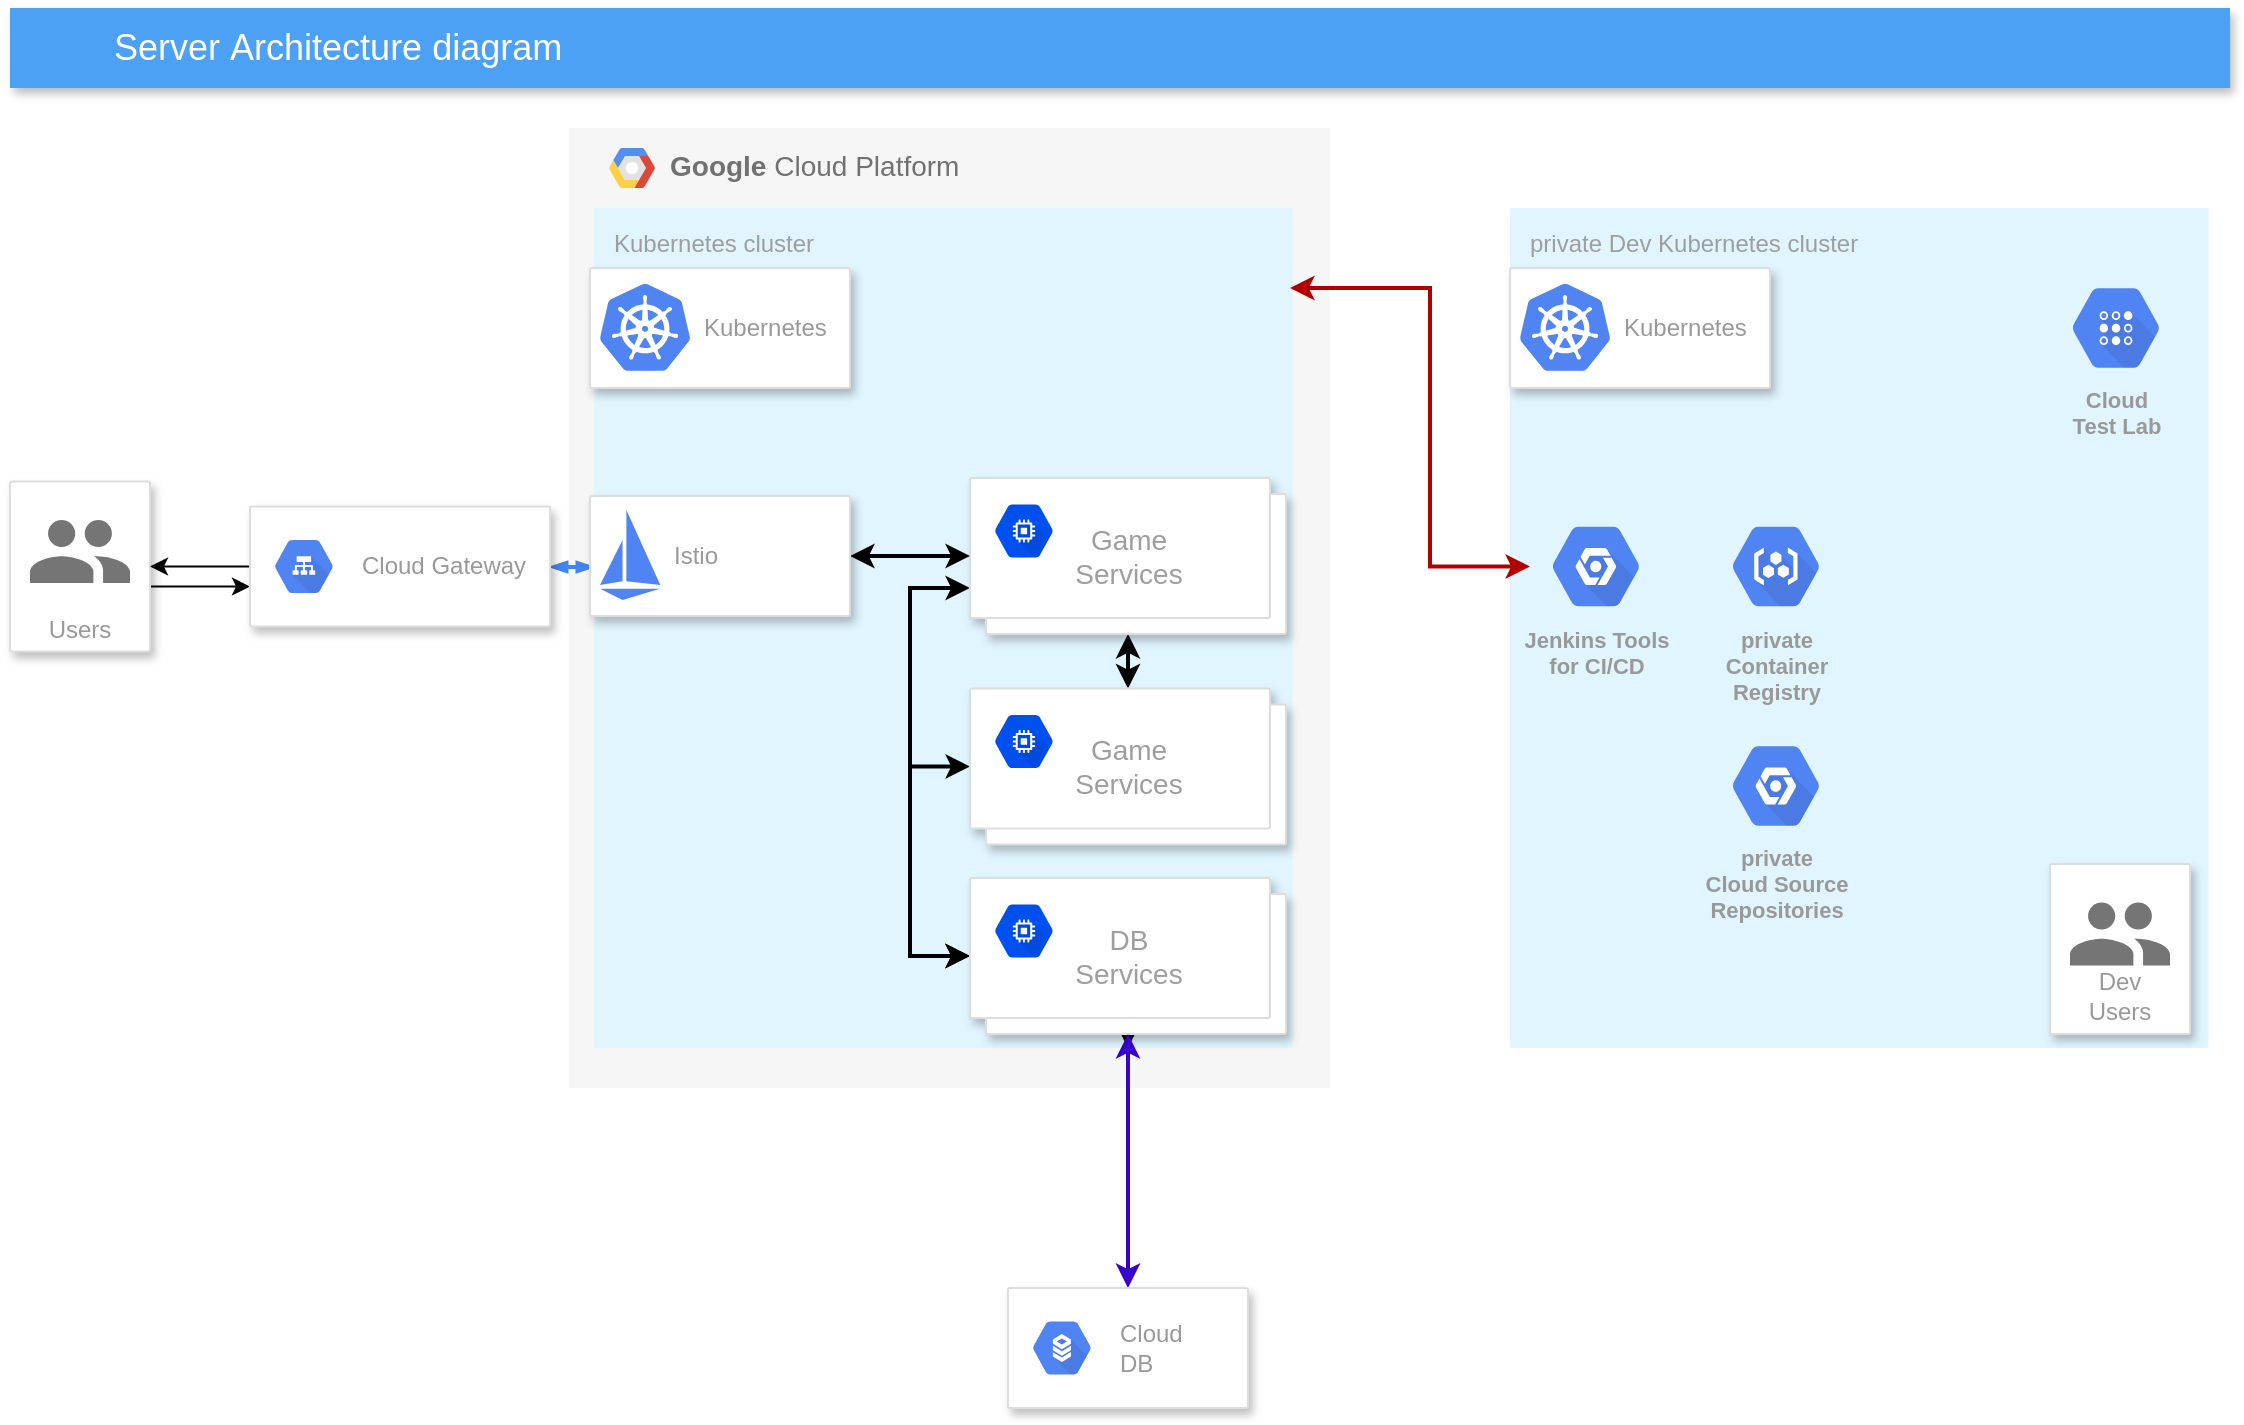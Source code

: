 <mxfile version="13.10.4" type="github">
  <diagram id="f106602c-feb2-e66a-4537-3a34d633f6aa" name="Page-1">
    <mxGraphModel dx="1422" dy="882" grid="1" gridSize="10" guides="1" tooltips="1" connect="1" arrows="1" fold="1" page="1" pageScale="1" pageWidth="1169" pageHeight="827" background="#ffffff" math="0" shadow="0">
      <root>
        <mxCell id="0" />
        <mxCell id="1" parent="0" />
        <mxCell id="14" value="&lt;b&gt;Google &lt;/b&gt;Cloud Platform" style="fillColor=#F6F6F6;strokeColor=none;shadow=0;gradientColor=none;fontSize=14;align=left;spacing=10;fontColor=#717171;9E9E9E;verticalAlign=top;spacingTop=-4;fontStyle=0;spacingLeft=40;html=1;" parent="1" vertex="1">
          <mxGeometry x="329.5" y="100" width="380.5" height="480" as="geometry" />
        </mxCell>
        <mxCell id="15" value="" style="shape=mxgraph.gcp2.google_cloud_platform;fillColor=#F6F6F6;strokeColor=none;shadow=0;gradientColor=none;" parent="14" vertex="1">
          <mxGeometry width="23" height="20" relative="1" as="geometry">
            <mxPoint x="20" y="10" as="offset" />
          </mxGeometry>
        </mxCell>
        <mxCell id="580" value="Kubernetes cluster&lt;br&gt;" style="rounded=1;absoluteArcSize=1;arcSize=2;html=1;strokeColor=none;gradientColor=none;shadow=0;dashed=0;strokeColor=none;fontSize=12;fontColor=#9E9E9E;align=left;verticalAlign=top;spacing=10;spacingTop=-4;fillColor=#E1F5FE;" parent="14" vertex="1">
          <mxGeometry x="12.475" y="40" width="349.311" height="420" as="geometry" />
        </mxCell>
        <mxCell id="2" value="&lt;font style=&quot;font-size: 18px&quot;&gt;Server&amp;nbsp;&lt;span style=&quot;font-family: inherit&quot;&gt;Architecture diagram&lt;/span&gt;&lt;/font&gt;" style="fillColor=#4DA1F5;strokeColor=none;shadow=1;gradientColor=none;fontSize=14;align=left;spacingLeft=50;fontColor=#ffffff;html=1;" parent="1" vertex="1">
          <mxGeometry x="50" y="40" width="1110" height="40" as="geometry" />
        </mxCell>
        <mxCell id="584" style="edgeStyle=elbowEdgeStyle;rounded=0;elbow=vertical;html=1;labelBackgroundColor=none;startArrow=blockThin;startFill=1;startSize=4;endArrow=blockThin;endFill=1;endSize=4;jettySize=auto;orthogonalLoop=1;strokeColor=#4284F3;strokeWidth=2;fontSize=12;fontColor=#000000;align=center;dashed=0;" parent="1" source="568" target="580" edge="1">
          <mxGeometry relative="1" as="geometry" />
        </mxCell>
        <mxCell id="rpYRog7yZXNE0Cvk91I1-623" value="" style="edgeStyle=elbowEdgeStyle;rounded=0;orthogonalLoop=1;jettySize=auto;html=1;startArrow=classic;startFill=1;strokeWidth=2;" edge="1" parent="1" source="570" target="rpYRog7yZXNE0Cvk91I1-596">
          <mxGeometry relative="1" as="geometry" />
        </mxCell>
        <mxCell id="rpYRog7yZXNE0Cvk91I1-626" style="edgeStyle=elbowEdgeStyle;rounded=0;orthogonalLoop=1;jettySize=auto;html=1;startArrow=classic;startFill=1;strokeWidth=2;" edge="1" parent="1" source="570" target="rpYRog7yZXNE0Cvk91I1-598">
          <mxGeometry relative="1" as="geometry">
            <Array as="points">
              <mxPoint x="500" y="330" />
              <mxPoint x="500" y="414" />
            </Array>
          </mxGeometry>
        </mxCell>
        <mxCell id="570" value="&lt;div&gt;&lt;span style=&quot;font-size: 14px&quot;&gt;Game&lt;/span&gt;&lt;/div&gt;&lt;div&gt;&lt;span style=&quot;font-size: 14px&quot;&gt;Services&lt;/span&gt;&lt;br&gt;&lt;/div&gt;" style="shape=mxgraph.gcp2.doubleRect;strokeColor=#dddddd;fillColor=#ffffff;shadow=1;strokeWidth=1;fontSize=10;fontColor=#9E9E9E;align=center;html=1;" parent="1" vertex="1">
          <mxGeometry x="530" y="275" width="158" height="78" as="geometry" />
        </mxCell>
        <mxCell id="571" value="" style="dashed=0;connectable=0;html=1;strokeColor=#001DBC;shape=mxgraph.gcp2.hexIcon;prIcon=compute_engine;part=1;labelPosition=right;verticalLabelPosition=middle;align=left;verticalAlign=top;spacingLeft=5;fontSize=12;spacingTop=-8;fillColor=#0050ef;fontColor=#ffffff;" parent="570" vertex="1">
          <mxGeometry width="44" height="39" relative="1" as="geometry">
            <mxPoint x="5" y="7" as="offset" />
          </mxGeometry>
        </mxCell>
        <mxCell id="rpYRog7yZXNE0Cvk91I1-593" value="" style="edgeStyle=orthogonalEdgeStyle;rounded=0;orthogonalLoop=1;jettySize=auto;html=1;" edge="1" parent="1" source="rpYRog7yZXNE0Cvk91I1-589" target="568">
          <mxGeometry relative="1" as="geometry">
            <Array as="points">
              <mxPoint x="160" y="329.25" />
              <mxPoint x="160" y="329.25" />
            </Array>
          </mxGeometry>
        </mxCell>
        <mxCell id="rpYRog7yZXNE0Cvk91I1-589" value="Users" style="strokeColor=#dddddd;shadow=1;strokeWidth=1;rounded=1;absoluteArcSize=1;arcSize=2;labelPosition=center;verticalLabelPosition=middle;align=center;verticalAlign=bottom;spacingLeft=0;fontColor=#999999;fontSize=12;whiteSpace=wrap;spacingBottom=2;" vertex="1" parent="1">
          <mxGeometry x="50" y="276.75" width="70" height="85" as="geometry" />
        </mxCell>
        <mxCell id="rpYRog7yZXNE0Cvk91I1-590" value="" style="dashed=0;connectable=0;html=1;fillColor=#757575;strokeColor=none;shape=mxgraph.gcp2.users;part=1;" vertex="1" parent="rpYRog7yZXNE0Cvk91I1-589">
          <mxGeometry x="0.5" width="50" height="31.5" relative="1" as="geometry">
            <mxPoint x="-25" y="19.25" as="offset" />
          </mxGeometry>
        </mxCell>
        <mxCell id="rpYRog7yZXNE0Cvk91I1-594" value="" style="edgeStyle=orthogonalEdgeStyle;rounded=0;orthogonalLoop=1;jettySize=auto;html=1;" edge="1" parent="1" source="568" target="rpYRog7yZXNE0Cvk91I1-589">
          <mxGeometry relative="1" as="geometry" />
        </mxCell>
        <mxCell id="568" value="" style="strokeColor=#dddddd;fillColor=#ffffff;shadow=1;strokeWidth=1;rounded=1;absoluteArcSize=1;arcSize=2;fontSize=10;fontColor=#9E9E9E;align=center;html=1;" parent="1" vertex="1">
          <mxGeometry x="170" y="289.25" width="150" height="60" as="geometry" />
        </mxCell>
        <mxCell id="569" value="Cloud Gateway" style="dashed=0;connectable=0;html=1;fillColor=#5184F3;strokeColor=none;shape=mxgraph.gcp2.hexIcon;prIcon=cloud_load_balancing;part=1;labelPosition=right;verticalLabelPosition=middle;align=left;verticalAlign=middle;spacingLeft=5;fontColor=#999999;fontSize=12;" parent="568" vertex="1">
          <mxGeometry y="0.5" width="44" height="39" relative="1" as="geometry">
            <mxPoint x="5" y="-19.5" as="offset" />
          </mxGeometry>
        </mxCell>
        <mxCell id="rpYRog7yZXNE0Cvk91I1-622" value="" style="rounded=0;orthogonalLoop=1;jettySize=auto;html=1;startArrow=classic;startFill=1;strokeWidth=2;exitX=0;exitY=0.5;exitDx=0;exitDy=0;entryX=1;entryY=0.5;entryDx=0;entryDy=0;edgeStyle=elbowEdgeStyle;" edge="1" parent="1" source="570" target="rpYRog7yZXNE0Cvk91I1-603">
          <mxGeometry relative="1" as="geometry" />
        </mxCell>
        <mxCell id="rpYRog7yZXNE0Cvk91I1-624" style="edgeStyle=elbowEdgeStyle;rounded=0;orthogonalLoop=1;jettySize=auto;html=1;startArrow=classic;startFill=1;strokeWidth=2;" edge="1" parent="1" source="rpYRog7yZXNE0Cvk91I1-596" target="rpYRog7yZXNE0Cvk91I1-598">
          <mxGeometry relative="1" as="geometry">
            <Array as="points">
              <mxPoint x="500" y="467" />
            </Array>
          </mxGeometry>
        </mxCell>
        <mxCell id="rpYRog7yZXNE0Cvk91I1-596" value="&lt;div&gt;&lt;span style=&quot;font-size: 14px&quot;&gt;Game&lt;/span&gt;&lt;/div&gt;&lt;div&gt;&lt;span style=&quot;font-size: 14px&quot;&gt;Services&lt;/span&gt;&lt;br&gt;&lt;/div&gt;" style="shape=mxgraph.gcp2.doubleRect;strokeColor=#dddddd;fillColor=#ffffff;shadow=1;strokeWidth=1;fontSize=10;fontColor=#9E9E9E;align=center;html=1;" vertex="1" parent="1">
          <mxGeometry x="530" y="380.25" width="158" height="78" as="geometry" />
        </mxCell>
        <mxCell id="rpYRog7yZXNE0Cvk91I1-597" value="" style="dashed=0;connectable=0;html=1;strokeColor=#001DBC;shape=mxgraph.gcp2.hexIcon;prIcon=compute_engine;part=1;labelPosition=right;verticalLabelPosition=middle;align=left;verticalAlign=top;spacingLeft=5;fontSize=12;spacingTop=-8;fillColor=#0050ef;fontColor=#ffffff;" vertex="1" parent="rpYRog7yZXNE0Cvk91I1-596">
          <mxGeometry width="44" height="39" relative="1" as="geometry">
            <mxPoint x="5" y="7" as="offset" />
          </mxGeometry>
        </mxCell>
        <mxCell id="rpYRog7yZXNE0Cvk91I1-625" style="edgeStyle=elbowEdgeStyle;rounded=0;orthogonalLoop=1;jettySize=auto;html=1;startArrow=classic;startFill=1;strokeWidth=2;" edge="1" parent="1" source="rpYRog7yZXNE0Cvk91I1-598" target="580">
          <mxGeometry relative="1" as="geometry" />
        </mxCell>
        <mxCell id="rpYRog7yZXNE0Cvk91I1-598" value="&lt;div&gt;&lt;span style=&quot;font-size: 14px&quot;&gt;DB&lt;/span&gt;&lt;/div&gt;&lt;div&gt;&lt;span style=&quot;font-size: 14px&quot;&gt;Services&lt;/span&gt;&lt;br&gt;&lt;/div&gt;" style="shape=mxgraph.gcp2.doubleRect;strokeColor=#dddddd;fillColor=#ffffff;shadow=1;strokeWidth=1;fontSize=10;fontColor=#9E9E9E;align=center;html=1;" vertex="1" parent="1">
          <mxGeometry x="530" y="475" width="158" height="78" as="geometry" />
        </mxCell>
        <mxCell id="rpYRog7yZXNE0Cvk91I1-599" value="" style="dashed=0;connectable=0;html=1;strokeColor=#001DBC;shape=mxgraph.gcp2.hexIcon;prIcon=compute_engine;part=1;labelPosition=right;verticalLabelPosition=middle;align=left;verticalAlign=top;spacingLeft=5;fontSize=12;spacingTop=-8;fillColor=#0050ef;fontColor=#ffffff;" vertex="1" parent="rpYRog7yZXNE0Cvk91I1-598">
          <mxGeometry width="44" height="39" relative="1" as="geometry">
            <mxPoint x="5" y="7" as="offset" />
          </mxGeometry>
        </mxCell>
        <mxCell id="rpYRog7yZXNE0Cvk91I1-601" value="" style="strokeColor=#dddddd;shadow=1;strokeWidth=1;rounded=1;absoluteArcSize=1;arcSize=2;fillColor=#ffffff;" vertex="1" parent="1">
          <mxGeometry x="340" y="170" width="130" height="60" as="geometry" />
        </mxCell>
        <mxCell id="rpYRog7yZXNE0Cvk91I1-602" value="Kubernetes" style="dashed=0;connectable=0;html=1;fillColor=#5184F3;strokeColor=none;shape=mxgraph.gcp2.kubernetes_logo;part=1;labelPosition=right;verticalLabelPosition=middle;align=left;verticalAlign=middle;spacingLeft=5;fontColor=#999999;fontSize=12;" vertex="1" parent="rpYRog7yZXNE0Cvk91I1-601">
          <mxGeometry width="45" height="43.65" relative="1" as="geometry">
            <mxPoint x="5" y="7.675" as="offset" />
          </mxGeometry>
        </mxCell>
        <mxCell id="rpYRog7yZXNE0Cvk91I1-603" value="" style="strokeColor=#dddddd;shadow=1;strokeWidth=1;rounded=1;absoluteArcSize=1;arcSize=2;fillColor=#ffffff;" vertex="1" parent="1">
          <mxGeometry x="340" y="284" width="130" height="60" as="geometry" />
        </mxCell>
        <mxCell id="rpYRog7yZXNE0Cvk91I1-604" value="Istio" style="dashed=0;connectable=0;html=1;fillColor=#5184F3;strokeColor=none;shape=mxgraph.gcp2.istio_logo;part=1;labelPosition=right;verticalLabelPosition=middle;align=left;verticalAlign=middle;spacingLeft=5;fontColor=#999999;fontSize=12;" vertex="1" parent="rpYRog7yZXNE0Cvk91I1-603">
          <mxGeometry width="30.15" height="45" relative="1" as="geometry">
            <mxPoint x="5" y="7" as="offset" />
          </mxGeometry>
        </mxCell>
        <mxCell id="rpYRog7yZXNE0Cvk91I1-607" value="" style="edgeStyle=orthogonalEdgeStyle;rounded=0;orthogonalLoop=1;jettySize=auto;html=1;strokeWidth=2;fillColor=#6a00ff;strokeColor=#3700CC;startArrow=classic;startFill=1;" edge="1" parent="1" source="rpYRog7yZXNE0Cvk91I1-605" target="rpYRog7yZXNE0Cvk91I1-598">
          <mxGeometry relative="1" as="geometry" />
        </mxCell>
        <mxCell id="rpYRog7yZXNE0Cvk91I1-605" value="" style="strokeColor=#dddddd;shadow=1;strokeWidth=1;rounded=1;absoluteArcSize=1;arcSize=2;fillColor=#ffffff;" vertex="1" parent="1">
          <mxGeometry x="549" y="680" width="120" height="60" as="geometry" />
        </mxCell>
        <mxCell id="rpYRog7yZXNE0Cvk91I1-606" value="Cloud&lt;br&gt;DB" style="dashed=0;connectable=0;html=1;fillColor=#5184F3;strokeColor=none;shape=mxgraph.gcp2.hexIcon;prIcon=cloud_sql;part=1;labelPosition=right;verticalLabelPosition=middle;align=left;verticalAlign=middle;spacingLeft=5;fontColor=#999999;fontSize=12;" vertex="1" parent="rpYRog7yZXNE0Cvk91I1-605">
          <mxGeometry y="0.5" width="44" height="39" relative="1" as="geometry">
            <mxPoint x="5" y="-19.5" as="offset" />
          </mxGeometry>
        </mxCell>
        <mxCell id="rpYRog7yZXNE0Cvk91I1-609" value="private Dev Kubernetes cluster" style="rounded=1;absoluteArcSize=1;arcSize=2;html=1;strokeColor=none;gradientColor=none;shadow=0;dashed=0;strokeColor=none;fontSize=12;fontColor=#9E9E9E;align=left;verticalAlign=top;spacing=10;spacingTop=-4;fillColor=#E1F5FE;" vertex="1" parent="1">
          <mxGeometry x="799.995" y="140" width="349.311" height="420" as="geometry" />
        </mxCell>
        <mxCell id="rpYRog7yZXNE0Cvk91I1-610" value="" style="strokeColor=#dddddd;shadow=1;strokeWidth=1;rounded=1;absoluteArcSize=1;arcSize=2;fillColor=#ffffff;" vertex="1" parent="1">
          <mxGeometry x="800" y="170" width="130" height="60" as="geometry" />
        </mxCell>
        <mxCell id="rpYRog7yZXNE0Cvk91I1-611" value="Kubernetes" style="dashed=0;connectable=0;html=1;fillColor=#5184F3;strokeColor=none;shape=mxgraph.gcp2.kubernetes_logo;part=1;labelPosition=right;verticalLabelPosition=middle;align=left;verticalAlign=middle;spacingLeft=5;fontColor=#999999;fontSize=12;" vertex="1" parent="rpYRog7yZXNE0Cvk91I1-610">
          <mxGeometry width="45" height="43.65" relative="1" as="geometry">
            <mxPoint x="5" y="7.675" as="offset" />
          </mxGeometry>
        </mxCell>
        <mxCell id="rpYRog7yZXNE0Cvk91I1-613" value="private&lt;br&gt;Container&lt;br&gt;Registry" style="html=1;fillColor=#5184F3;strokeColor=none;verticalAlign=top;labelPosition=center;verticalLabelPosition=bottom;align=center;spacingTop=-6;fontSize=11;fontStyle=1;fontColor=#999999;shape=mxgraph.gcp2.hexIcon;prIcon=container_registry" vertex="1" parent="1">
          <mxGeometry x="900" y="290" width="66" height="58.5" as="geometry" />
        </mxCell>
        <mxCell id="rpYRog7yZXNE0Cvk91I1-614" value="private&lt;br&gt;Cloud Source&lt;br&gt;Repositories" style="html=1;fillColor=#5184F3;strokeColor=none;verticalAlign=top;labelPosition=center;verticalLabelPosition=bottom;align=center;spacingTop=-6;fontSize=11;fontStyle=1;fontColor=#999999;shape=mxgraph.gcp2.hexIcon;prIcon=placeholder" vertex="1" parent="1">
          <mxGeometry x="900" y="399.75" width="66" height="58.5" as="geometry" />
        </mxCell>
        <mxCell id="rpYRog7yZXNE0Cvk91I1-617" value="" style="edgeStyle=orthogonalEdgeStyle;rounded=0;orthogonalLoop=1;jettySize=auto;html=1;startArrow=classic;startFill=1;strokeWidth=2;fillColor=#e51400;strokeColor=#B20000;" edge="1" parent="1" source="rpYRog7yZXNE0Cvk91I1-615">
          <mxGeometry relative="1" as="geometry">
            <mxPoint x="690" y="180" as="targetPoint" />
            <Array as="points">
              <mxPoint x="760" y="319" />
              <mxPoint x="760" y="180" />
            </Array>
          </mxGeometry>
        </mxCell>
        <mxCell id="rpYRog7yZXNE0Cvk91I1-615" value="Jenkins Tools&lt;br&gt;for CI/CD" style="html=1;fillColor=#5184F3;strokeColor=none;verticalAlign=top;labelPosition=center;verticalLabelPosition=bottom;align=center;spacingTop=-6;fontSize=11;fontStyle=1;fontColor=#999999;shape=mxgraph.gcp2.hexIcon;prIcon=placeholder" vertex="1" parent="1">
          <mxGeometry x="810" y="290" width="66" height="58.5" as="geometry" />
        </mxCell>
        <mxCell id="rpYRog7yZXNE0Cvk91I1-616" value="Cloud&#xa;Test Lab" style="html=1;fillColor=#5184F3;strokeColor=none;verticalAlign=top;labelPosition=center;verticalLabelPosition=bottom;align=center;spacingTop=-6;fontSize=11;fontStyle=1;fontColor=#999999;shape=mxgraph.gcp2.hexIcon;prIcon=cloud_test_lab" vertex="1" parent="1">
          <mxGeometry x="1070" y="170.75" width="66" height="58.5" as="geometry" />
        </mxCell>
        <mxCell id="rpYRog7yZXNE0Cvk91I1-618" value="Dev&#xa;Users" style="strokeColor=#dddddd;shadow=1;strokeWidth=1;rounded=1;absoluteArcSize=1;arcSize=2;labelPosition=center;verticalLabelPosition=middle;align=center;verticalAlign=bottom;spacingLeft=0;fontColor=#999999;fontSize=12;whiteSpace=wrap;spacingBottom=2;" vertex="1" parent="1">
          <mxGeometry x="1070" y="468" width="70" height="85" as="geometry" />
        </mxCell>
        <mxCell id="rpYRog7yZXNE0Cvk91I1-619" value="" style="dashed=0;connectable=0;html=1;fillColor=#757575;strokeColor=none;shape=mxgraph.gcp2.users;part=1;" vertex="1" parent="rpYRog7yZXNE0Cvk91I1-618">
          <mxGeometry x="0.5" width="50" height="31.5" relative="1" as="geometry">
            <mxPoint x="-25" y="19.25" as="offset" />
          </mxGeometry>
        </mxCell>
      </root>
    </mxGraphModel>
  </diagram>
</mxfile>

